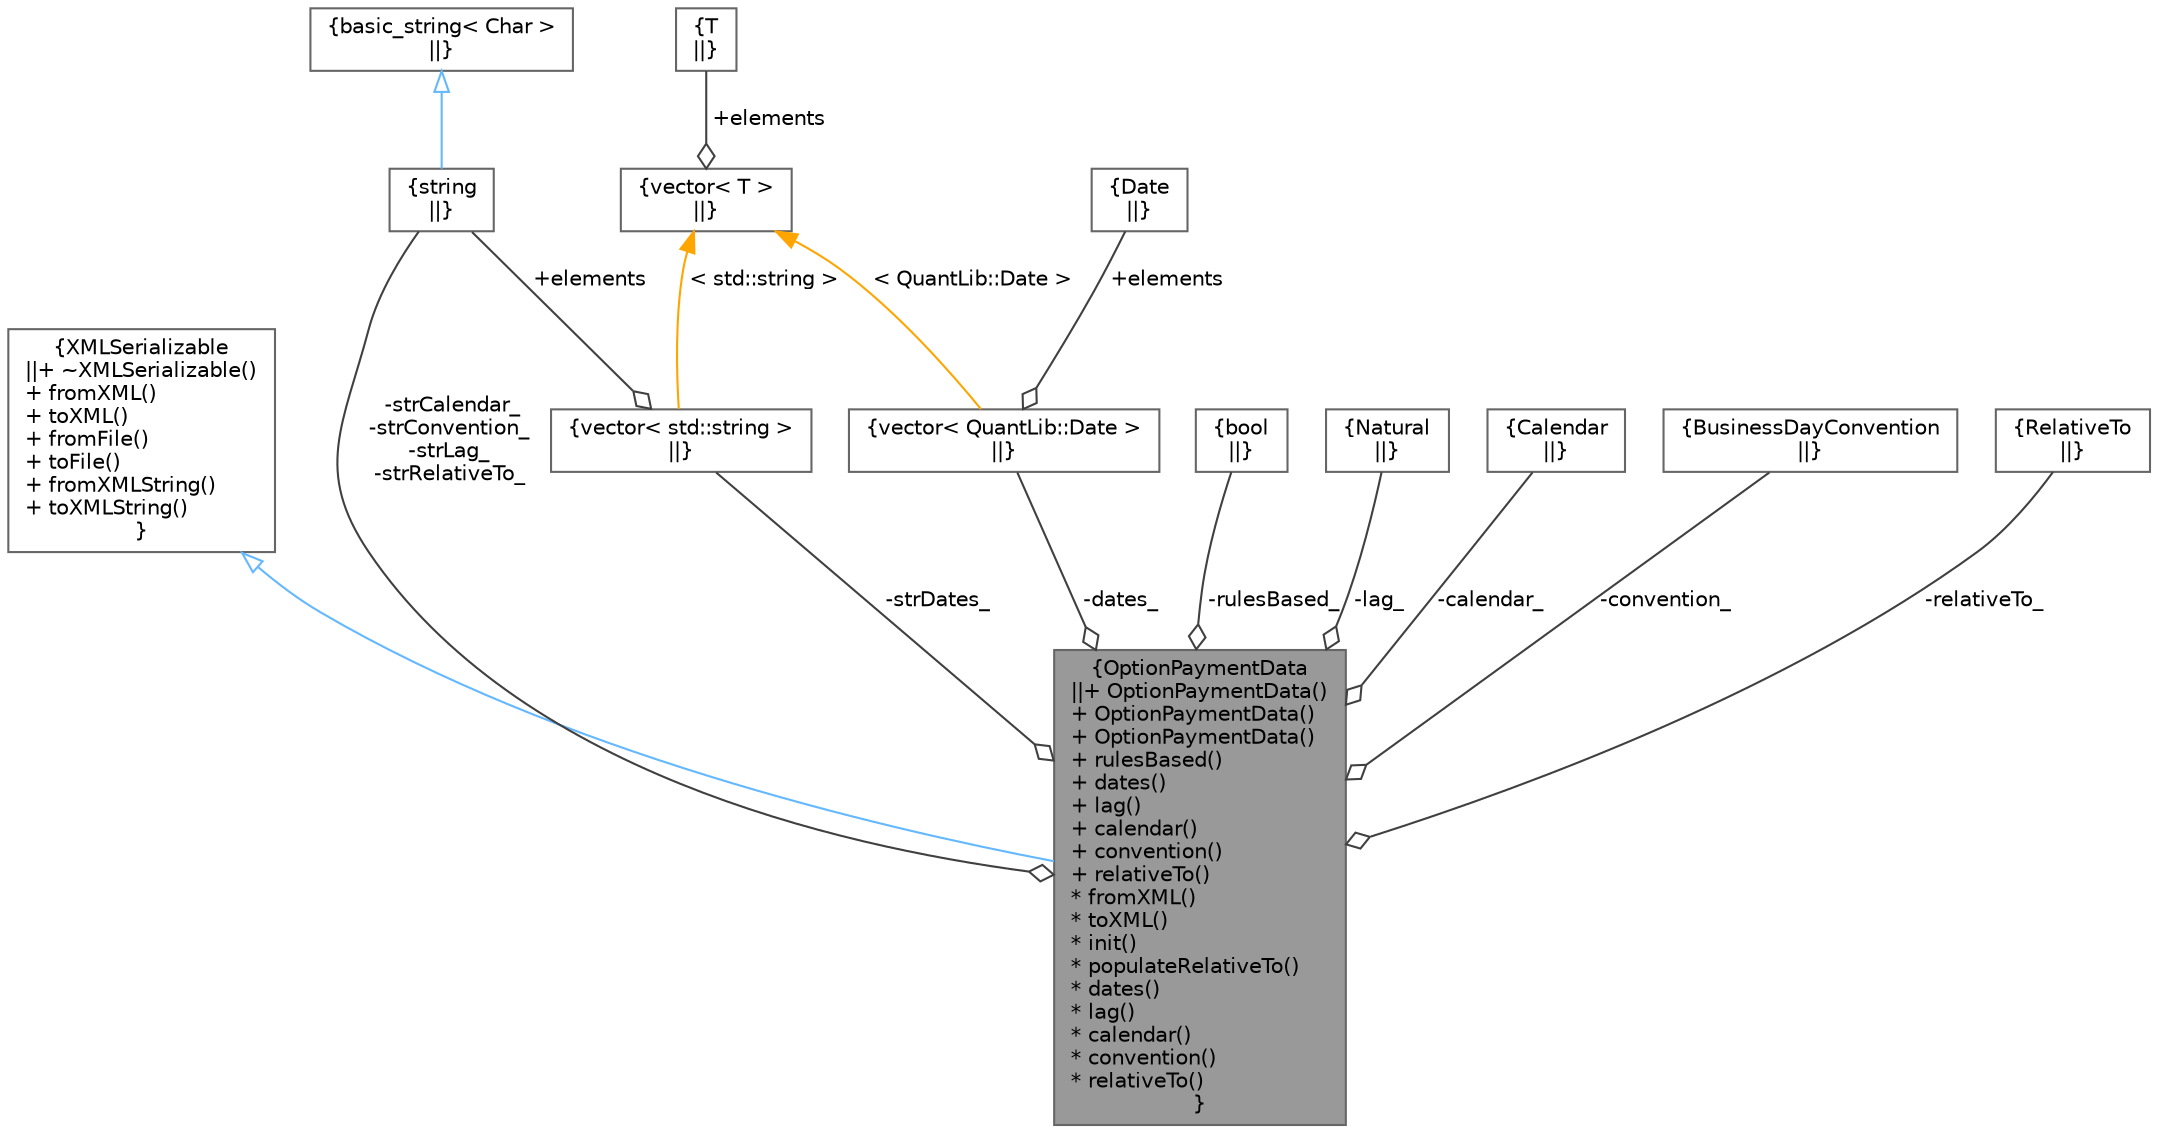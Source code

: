 digraph "OptionPaymentData"
{
 // INTERACTIVE_SVG=YES
 // LATEX_PDF_SIZE
  bgcolor="transparent";
  edge [fontname=Helvetica,fontsize=10,labelfontname=Helvetica,labelfontsize=10];
  node [fontname=Helvetica,fontsize=10,shape=box,height=0.2,width=0.4];
  Node1 [label="{OptionPaymentData\n||+ OptionPaymentData()\l+ OptionPaymentData()\l+ OptionPaymentData()\l+ rulesBased()\l+ dates()\l+ lag()\l+ calendar()\l+ convention()\l+ relativeTo()\l* fromXML()\l* toXML()\l* init()\l* populateRelativeTo()\l* dates()\l* lag()\l* calendar()\l* convention()\l* relativeTo()\l}",height=0.2,width=0.4,color="gray40", fillcolor="grey60", style="filled", fontcolor="black",tooltip=" "];
  Node2 -> Node1 [dir="back",color="steelblue1",style="solid",arrowtail="onormal"];
  Node2 [label="{XMLSerializable\n||+ ~XMLSerializable()\l+ fromXML()\l+ toXML()\l+ fromFile()\l+ toFile()\l+ fromXMLString()\l+ toXMLString()\l}",height=0.2,width=0.4,color="gray40", fillcolor="white", style="filled",URL="$classore_1_1data_1_1_x_m_l_serializable.html",tooltip="Base class for all serializable classes."];
  Node3 -> Node1 [color="grey25",style="solid",label=" -strDates_" ,arrowhead="odiamond"];
  Node3 [label="{vector\< std::string \>\n||}",height=0.2,width=0.4,color="gray40", fillcolor="white", style="filled",tooltip=" "];
  Node4 -> Node3 [color="grey25",style="solid",label=" +elements" ,arrowhead="odiamond"];
  Node4 [label="{string\n||}",height=0.2,width=0.4,color="gray40", fillcolor="white", style="filled",tooltip=" "];
  Node5 -> Node4 [dir="back",color="steelblue1",style="solid",arrowtail="onormal"];
  Node5 [label="{basic_string\< Char \>\n||}",height=0.2,width=0.4,color="gray40", fillcolor="white", style="filled",tooltip=" "];
  Node6 -> Node3 [dir="back",color="orange",style="solid",label=" \< std::string \>" ];
  Node6 [label="{vector\< T \>\n||}",height=0.2,width=0.4,color="gray40", fillcolor="white", style="filled",tooltip=" "];
  Node7 -> Node6 [color="grey25",style="solid",label=" +elements" ,arrowhead="odiamond"];
  Node7 [label="{T\n||}",height=0.2,width=0.4,color="gray40", fillcolor="white", style="filled",tooltip=" "];
  Node4 -> Node1 [color="grey25",style="solid",label=" -strCalendar_\n-strConvention_\n-strLag_\n-strRelativeTo_" ,arrowhead="odiamond"];
  Node8 -> Node1 [color="grey25",style="solid",label=" -rulesBased_" ,arrowhead="odiamond"];
  Node8 [label="{bool\n||}",height=0.2,width=0.4,color="gray40", fillcolor="white", style="filled",URL="$classbool.html",tooltip=" "];
  Node9 -> Node1 [color="grey25",style="solid",label=" -dates_" ,arrowhead="odiamond"];
  Node9 [label="{vector\< QuantLib::Date \>\n||}",height=0.2,width=0.4,color="gray40", fillcolor="white", style="filled",tooltip=" "];
  Node10 -> Node9 [color="grey25",style="solid",label=" +elements" ,arrowhead="odiamond"];
  Node10 [label="{Date\n||}",height=0.2,width=0.4,color="gray40", fillcolor="white", style="filled",tooltip=" "];
  Node6 -> Node9 [dir="back",color="orange",style="solid",label=" \< QuantLib::Date \>" ];
  Node11 -> Node1 [color="grey25",style="solid",label=" -lag_" ,arrowhead="odiamond"];
  Node11 [label="{Natural\n||}",height=0.2,width=0.4,color="gray40", fillcolor="white", style="filled",tooltip=" "];
  Node12 -> Node1 [color="grey25",style="solid",label=" -calendar_" ,arrowhead="odiamond"];
  Node12 [label="{Calendar\n||}",height=0.2,width=0.4,color="gray40", fillcolor="white", style="filled",tooltip=" "];
  Node13 -> Node1 [color="grey25",style="solid",label=" -convention_" ,arrowhead="odiamond"];
  Node13 [label="{BusinessDayConvention\n||}",height=0.2,width=0.4,color="gray40", fillcolor="white", style="filled",tooltip=" "];
  Node14 -> Node1 [color="grey25",style="solid",label=" -relativeTo_" ,arrowhead="odiamond"];
  Node14 [label="{RelativeTo\n||}",height=0.2,width=0.4,color="gray40", fillcolor="white", style="filled",tooltip=" "];
}
